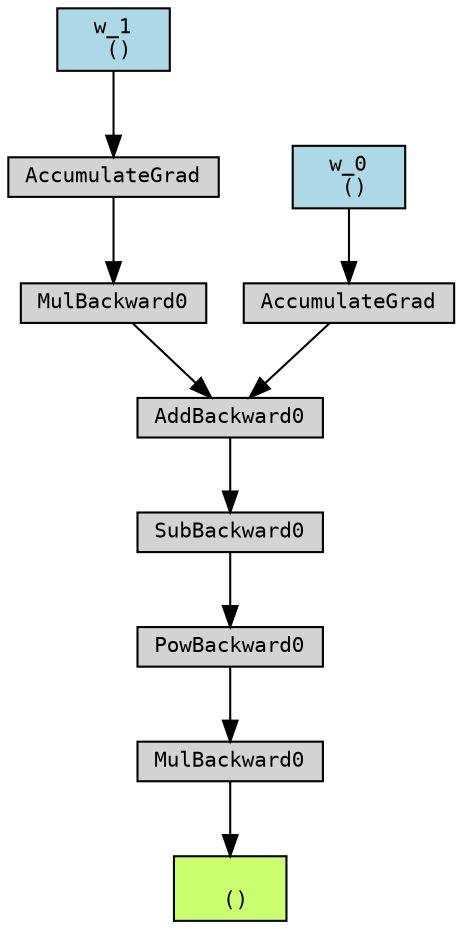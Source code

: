 digraph {
	graph [size="12,12"]
	node [align=left fontname=monospace fontsize=10 height=0.2 ranksep=0.1 shape=box style=filled]
	6073886160 [label="
 ()" fillcolor=darkolivegreen1]
	6072461312 [label=MulBackward0]
	6072458480 -> 6072461312
	6072458480 [label=PowBackward0]
	6072466208 -> 6072458480
	6072466208 [label=SubBackward0]
	6072463664 -> 6072466208
	6072463664 [label=AddBackward0]
	6072467360 -> 6072463664
	6072467360 [label=MulBackward0]
	6072464384 -> 6072467360
	13289627216 [label="w_1
 ()" fillcolor=lightblue]
	13289627216 -> 6072464384
	6072464384 [label=AccumulateGrad]
	6072462800 -> 6072463664
	13288881328 [label="w_0
 ()" fillcolor=lightblue]
	13288881328 -> 6072462800
	6072462800 [label=AccumulateGrad]
	6072461312 -> 6073886160
}
